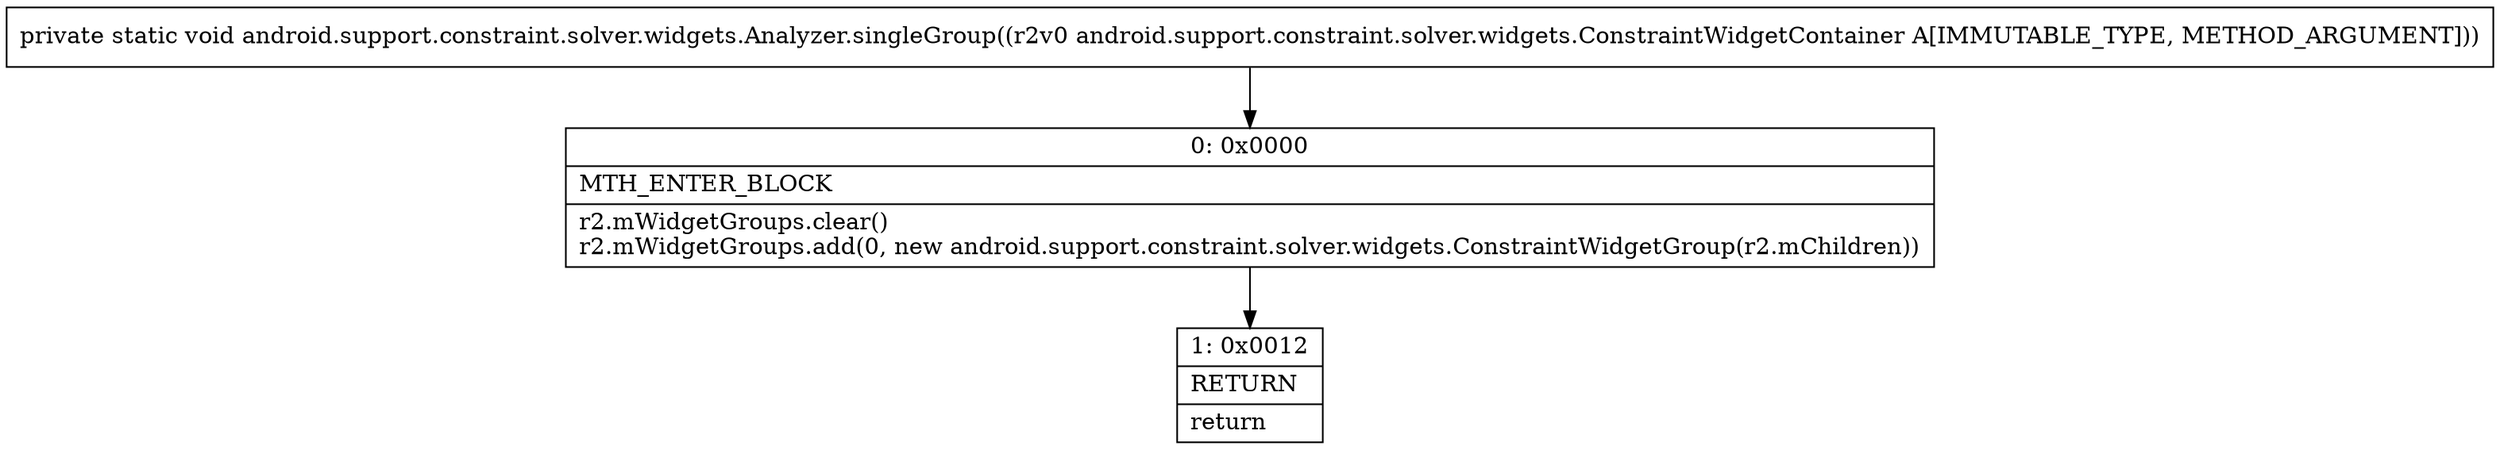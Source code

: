 digraph "CFG forandroid.support.constraint.solver.widgets.Analyzer.singleGroup(Landroid\/support\/constraint\/solver\/widgets\/ConstraintWidgetContainer;)V" {
Node_0 [shape=record,label="{0\:\ 0x0000|MTH_ENTER_BLOCK\l|r2.mWidgetGroups.clear()\lr2.mWidgetGroups.add(0, new android.support.constraint.solver.widgets.ConstraintWidgetGroup(r2.mChildren))\l}"];
Node_1 [shape=record,label="{1\:\ 0x0012|RETURN\l|return\l}"];
MethodNode[shape=record,label="{private static void android.support.constraint.solver.widgets.Analyzer.singleGroup((r2v0 android.support.constraint.solver.widgets.ConstraintWidgetContainer A[IMMUTABLE_TYPE, METHOD_ARGUMENT])) }"];
MethodNode -> Node_0;
Node_0 -> Node_1;
}

